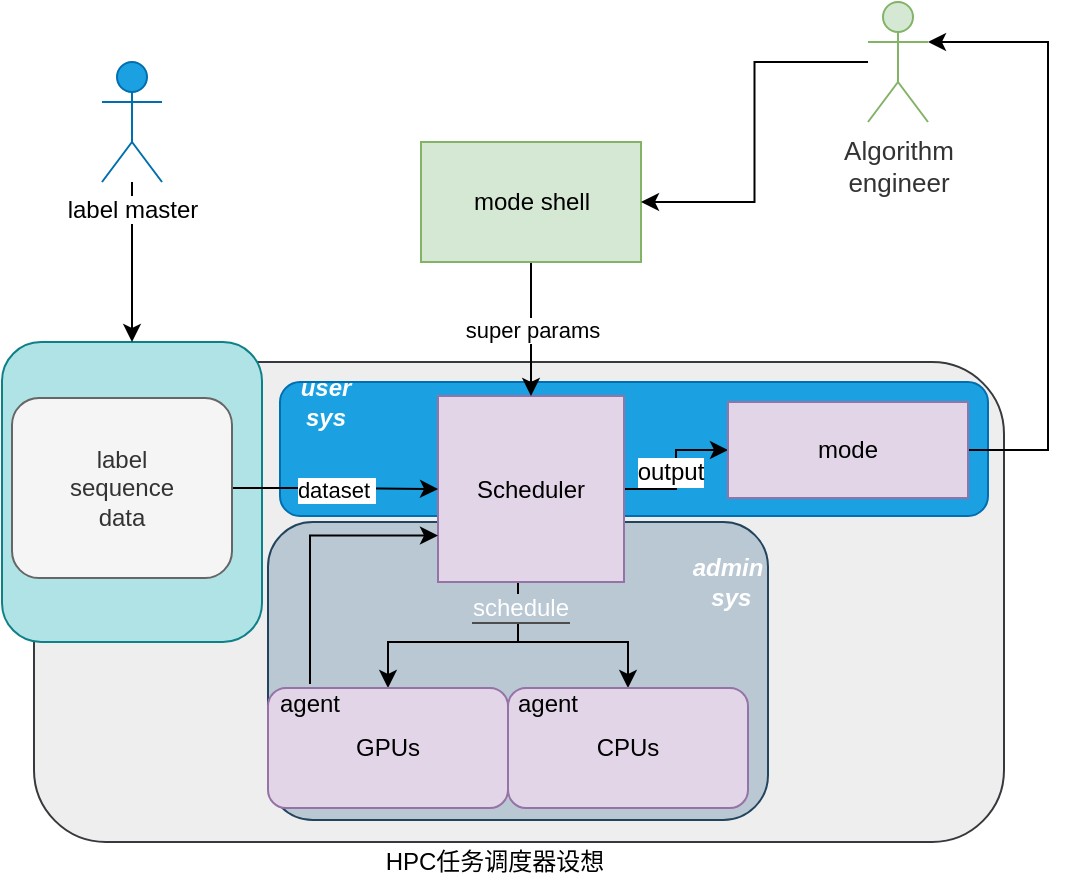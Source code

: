 <mxfile version="12.1.9" type="github" pages="1">
  <diagram id="rTVFwnJ2DSD0SSPIGdtP" name="第 1 页">
    <mxGraphModel dx="772" dy="532" grid="1" gridSize="10" guides="1" tooltips="1" connect="1" arrows="1" fold="1" page="1" pageScale="1" pageWidth="827" pageHeight="1169" math="0" shadow="0">
      <root>
        <mxCell id="0"/>
        <mxCell id="1" parent="0"/>
        <mxCell id="T5vKRFAIJWa_MrC4thSI-18" value="" style="rounded=1;whiteSpace=wrap;html=1;fillColor=#eeeeee;strokeColor=#36393d;" vertex="1" parent="1">
          <mxGeometry x="193" y="390" width="485" height="240" as="geometry"/>
        </mxCell>
        <mxCell id="T5vKRFAIJWa_MrC4thSI-34" value="" style="rounded=1;whiteSpace=wrap;html=1;labelBackgroundColor=#FFFFFF;fontColor=#ffffff;fillColor=#1ba1e2;strokeColor=#006EAF;" vertex="1" parent="1">
          <mxGeometry x="316" y="400" width="354" height="67" as="geometry"/>
        </mxCell>
        <mxCell id="T5vKRFAIJWa_MrC4thSI-29" value="" style="rounded=1;whiteSpace=wrap;html=1;fillColor=#bac8d3;strokeColor=#23445d;" vertex="1" parent="1">
          <mxGeometry x="310" y="470" width="250" height="149" as="geometry"/>
        </mxCell>
        <mxCell id="T5vKRFAIJWa_MrC4thSI-20" value="" style="rounded=1;whiteSpace=wrap;html=1;fillColor=#b0e3e6;strokeColor=#0e8088;" vertex="1" parent="1">
          <mxGeometry x="177" y="380" width="130" height="150" as="geometry"/>
        </mxCell>
        <mxCell id="T5vKRFAIJWa_MrC4thSI-15" style="edgeStyle=orthogonalEdgeStyle;rounded=0;orthogonalLoop=1;jettySize=auto;html=1;entryX=0.5;entryY=0;entryDx=0;entryDy=0;startArrow=none;startFill=0;" edge="1" parent="1" source="T5vKRFAIJWa_MrC4thSI-5" target="T5vKRFAIJWa_MrC4thSI-8">
          <mxGeometry relative="1" as="geometry">
            <Array as="points">
              <mxPoint x="435" y="530"/>
              <mxPoint x="370" y="530"/>
            </Array>
          </mxGeometry>
        </mxCell>
        <mxCell id="T5vKRFAIJWa_MrC4thSI-16" style="edgeStyle=orthogonalEdgeStyle;rounded=0;orthogonalLoop=1;jettySize=auto;html=1;startArrow=none;startFill=0;" edge="1" parent="1" source="T5vKRFAIJWa_MrC4thSI-5" target="T5vKRFAIJWa_MrC4thSI-11">
          <mxGeometry relative="1" as="geometry">
            <Array as="points">
              <mxPoint x="435" y="530"/>
              <mxPoint x="490" y="530"/>
            </Array>
          </mxGeometry>
        </mxCell>
        <mxCell id="T5vKRFAIJWa_MrC4thSI-19" value="&lt;span style=&quot;background-color: rgb(186 , 200 , 211)&quot;&gt;schedule&lt;/span&gt;" style="text;html=1;resizable=0;points=[];align=center;verticalAlign=middle;labelBackgroundColor=#4D4D4D;fontColor=#FFFFFF;" vertex="1" connectable="0" parent="T5vKRFAIJWa_MrC4thSI-16">
          <mxGeometry x="-0.789" y="1" relative="1" as="geometry">
            <mxPoint x="-0.5" y="1" as="offset"/>
          </mxGeometry>
        </mxCell>
        <mxCell id="T5vKRFAIJWa_MrC4thSI-17" style="edgeStyle=orthogonalEdgeStyle;rounded=0;orthogonalLoop=1;jettySize=auto;html=1;entryX=0;entryY=0.5;entryDx=0;entryDy=0;" edge="1" parent="1" source="T5vKRFAIJWa_MrC4thSI-5" target="T5vKRFAIJWa_MrC4thSI-12">
          <mxGeometry relative="1" as="geometry"/>
        </mxCell>
        <mxCell id="T5vKRFAIJWa_MrC4thSI-33" value="output" style="text;html=1;resizable=0;points=[];align=center;verticalAlign=middle;labelBackgroundColor=#FFFFFF;fontColor=#000000;" vertex="1" connectable="0" parent="T5vKRFAIJWa_MrC4thSI-17">
          <mxGeometry x="-0.359" y="9" relative="1" as="geometry">
            <mxPoint as="offset"/>
          </mxGeometry>
        </mxCell>
        <mxCell id="T5vKRFAIJWa_MrC4thSI-5" value="Scheduler" style="whiteSpace=wrap;html=1;aspect=fixed;fillColor=#e1d5e7;strokeColor=#9673a6;" vertex="1" parent="1">
          <mxGeometry x="395" y="407" width="93" height="93" as="geometry"/>
        </mxCell>
        <mxCell id="T5vKRFAIJWa_MrC4thSI-13" value="super params" style="edgeStyle=orthogonalEdgeStyle;rounded=0;orthogonalLoop=1;jettySize=auto;html=1;entryX=0.5;entryY=0;entryDx=0;entryDy=0;" edge="1" parent="1" source="T5vKRFAIJWa_MrC4thSI-6" target="T5vKRFAIJWa_MrC4thSI-5">
          <mxGeometry relative="1" as="geometry"/>
        </mxCell>
        <mxCell id="T5vKRFAIJWa_MrC4thSI-6" value="mode shell" style="rounded=0;whiteSpace=wrap;html=1;fillColor=#d5e8d4;strokeColor=#82b366;" vertex="1" parent="1">
          <mxGeometry x="386.5" y="280" width="110" height="60" as="geometry"/>
        </mxCell>
        <mxCell id="T5vKRFAIJWa_MrC4thSI-14" value="dataset&amp;nbsp;" style="edgeStyle=orthogonalEdgeStyle;rounded=0;orthogonalLoop=1;jettySize=auto;html=1;entryX=0;entryY=0.5;entryDx=0;entryDy=0;" edge="1" parent="1" source="T5vKRFAIJWa_MrC4thSI-7" target="T5vKRFAIJWa_MrC4thSI-5">
          <mxGeometry relative="1" as="geometry"/>
        </mxCell>
        <mxCell id="T5vKRFAIJWa_MrC4thSI-7" value="label &lt;br&gt;sequence&lt;br&gt;data" style="rounded=1;whiteSpace=wrap;html=1;fillColor=#f5f5f5;strokeColor=#666666;fontColor=#333333;" vertex="1" parent="1">
          <mxGeometry x="182" y="408" width="110" height="90" as="geometry"/>
        </mxCell>
        <mxCell id="T5vKRFAIJWa_MrC4thSI-8" value="GPUs" style="rounded=1;whiteSpace=wrap;html=1;fillColor=#e1d5e7;strokeColor=#9673a6;" vertex="1" parent="1">
          <mxGeometry x="310" y="553" width="120" height="60" as="geometry"/>
        </mxCell>
        <mxCell id="T5vKRFAIJWa_MrC4thSI-11" value="CPUs" style="rounded=1;whiteSpace=wrap;html=1;fillColor=#e1d5e7;strokeColor=#9673a6;" vertex="1" parent="1">
          <mxGeometry x="430" y="553" width="120" height="60" as="geometry"/>
        </mxCell>
        <mxCell id="T5vKRFAIJWa_MrC4thSI-27" style="edgeStyle=orthogonalEdgeStyle;rounded=0;orthogonalLoop=1;jettySize=auto;html=1;entryX=1;entryY=0.333;entryDx=0;entryDy=0;entryPerimeter=0;exitX=1;exitY=0.5;exitDx=0;exitDy=0;" edge="1" parent="1" source="T5vKRFAIJWa_MrC4thSI-12" target="T5vKRFAIJWa_MrC4thSI-24">
          <mxGeometry relative="1" as="geometry">
            <Array as="points">
              <mxPoint x="700" y="434"/>
              <mxPoint x="700" y="230"/>
            </Array>
          </mxGeometry>
        </mxCell>
        <mxCell id="T5vKRFAIJWa_MrC4thSI-12" value="mode" style="rounded=0;whiteSpace=wrap;html=1;fillColor=#e1d5e7;strokeColor=#9673a6;" vertex="1" parent="1">
          <mxGeometry x="540" y="410" width="120" height="48" as="geometry"/>
        </mxCell>
        <mxCell id="T5vKRFAIJWa_MrC4thSI-22" style="edgeStyle=orthogonalEdgeStyle;rounded=0;orthogonalLoop=1;jettySize=auto;html=1;entryX=0.5;entryY=0;entryDx=0;entryDy=0;" edge="1" parent="1" source="T5vKRFAIJWa_MrC4thSI-21" target="T5vKRFAIJWa_MrC4thSI-20">
          <mxGeometry relative="1" as="geometry">
            <mxPoint x="260" y="360" as="targetPoint"/>
          </mxGeometry>
        </mxCell>
        <mxCell id="T5vKRFAIJWa_MrC4thSI-21" value="&lt;font color=&quot;#000000&quot;&gt;label master&lt;/font&gt;" style="shape=umlActor;verticalLabelPosition=bottom;labelBackgroundColor=#ffffff;verticalAlign=top;html=1;outlineConnect=0;fillColor=#1ba1e2;strokeColor=#006EAF;fontColor=#ffffff;" vertex="1" parent="1">
          <mxGeometry x="227" y="240" width="30" height="60" as="geometry"/>
        </mxCell>
        <mxCell id="T5vKRFAIJWa_MrC4thSI-25" style="edgeStyle=orthogonalEdgeStyle;rounded=0;orthogonalLoop=1;jettySize=auto;html=1;entryX=1;entryY=0.5;entryDx=0;entryDy=0;" edge="1" parent="1" source="T5vKRFAIJWa_MrC4thSI-24" target="T5vKRFAIJWa_MrC4thSI-6">
          <mxGeometry relative="1" as="geometry"/>
        </mxCell>
        <mxCell id="T5vKRFAIJWa_MrC4thSI-24" value="&lt;span style=&quot;color: rgb(51 , 51 , 51) ; font-family: &amp;#34;arial&amp;#34; ; font-size: 13px ; white-space: normal&quot;&gt;Algorithm engineer&lt;/span&gt;" style="shape=umlActor;verticalLabelPosition=bottom;labelBackgroundColor=#ffffff;verticalAlign=top;html=1;outlineConnect=0;fillColor=#d5e8d4;strokeColor=#82b366;" vertex="1" parent="1">
          <mxGeometry x="610" y="210" width="30" height="60" as="geometry"/>
        </mxCell>
        <mxCell id="T5vKRFAIJWa_MrC4thSI-32" style="edgeStyle=orthogonalEdgeStyle;rounded=0;orthogonalLoop=1;jettySize=auto;html=1;entryX=0;entryY=0.75;entryDx=0;entryDy=0;startArrow=none;startFill=0;fontColor=#FFFFFF;" edge="1" parent="1" source="T5vKRFAIJWa_MrC4thSI-30" target="T5vKRFAIJWa_MrC4thSI-5">
          <mxGeometry relative="1" as="geometry">
            <Array as="points">
              <mxPoint x="331" y="477"/>
            </Array>
          </mxGeometry>
        </mxCell>
        <mxCell id="T5vKRFAIJWa_MrC4thSI-30" value="agent" style="text;html=1;strokeColor=none;fillColor=none;align=center;verticalAlign=middle;whiteSpace=wrap;rounded=0;" vertex="1" parent="1">
          <mxGeometry x="311" y="551" width="40" height="20" as="geometry"/>
        </mxCell>
        <mxCell id="T5vKRFAIJWa_MrC4thSI-31" value="agent" style="text;html=1;strokeColor=none;fillColor=none;align=center;verticalAlign=middle;whiteSpace=wrap;rounded=0;" vertex="1" parent="1">
          <mxGeometry x="430" y="551" width="40" height="20" as="geometry"/>
        </mxCell>
        <mxCell id="T5vKRFAIJWa_MrC4thSI-35" value="user &lt;br&gt;sys" style="text;html=1;fillColor=none;align=center;verticalAlign=middle;whiteSpace=wrap;rounded=0;labelBackgroundColor=none;fontColor=#FFFFFF;fontStyle=3" vertex="1" parent="1">
          <mxGeometry x="327" y="400" width="24" height="20" as="geometry"/>
        </mxCell>
        <mxCell id="T5vKRFAIJWa_MrC4thSI-36" value="admin&lt;br&gt;&amp;nbsp;sys" style="text;html=1;fillColor=none;align=center;verticalAlign=middle;whiteSpace=wrap;rounded=0;labelBackgroundColor=none;labelBorderColor=none;fontStyle=3;fontColor=#FFFFFF;" vertex="1" parent="1">
          <mxGeometry x="520" y="490" width="40" height="20" as="geometry"/>
        </mxCell>
        <mxCell id="T5vKRFAIJWa_MrC4thSI-38" value="HPC任务调度器设想" style="text;html=1;strokeColor=none;fillColor=none;align=center;verticalAlign=middle;whiteSpace=wrap;rounded=0;labelBackgroundColor=none;fontColor=#000000;" vertex="1" parent="1">
          <mxGeometry x="354" y="630" width="139" height="20" as="geometry"/>
        </mxCell>
      </root>
    </mxGraphModel>
  </diagram>
</mxfile>

